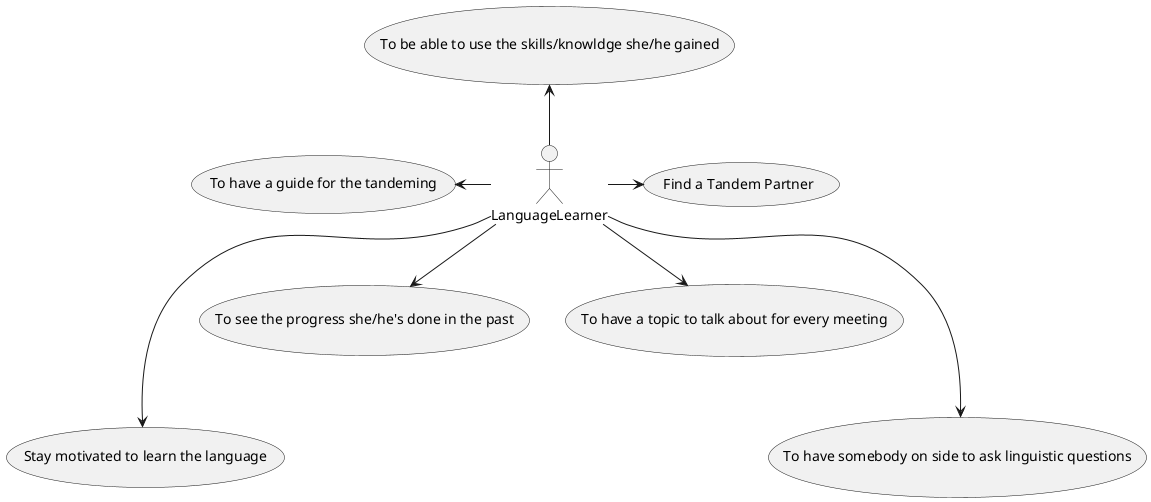 @startuml

actor LanguageLearner as ll
ll -> (Find a Tandem Partner)
ll -left-> (To have a guide for the tandeming)
ll ---> (Stay motivated to learn the language)
ll --> (To see the progress she/he's done in the past)
ll -up-> (To be able to use the skills/knowldge she/he gained)
ll --> (To have a topic to talk about for every meeting)
ll ---> (To have somebody on side to ask linguistic questions)

@enduml
